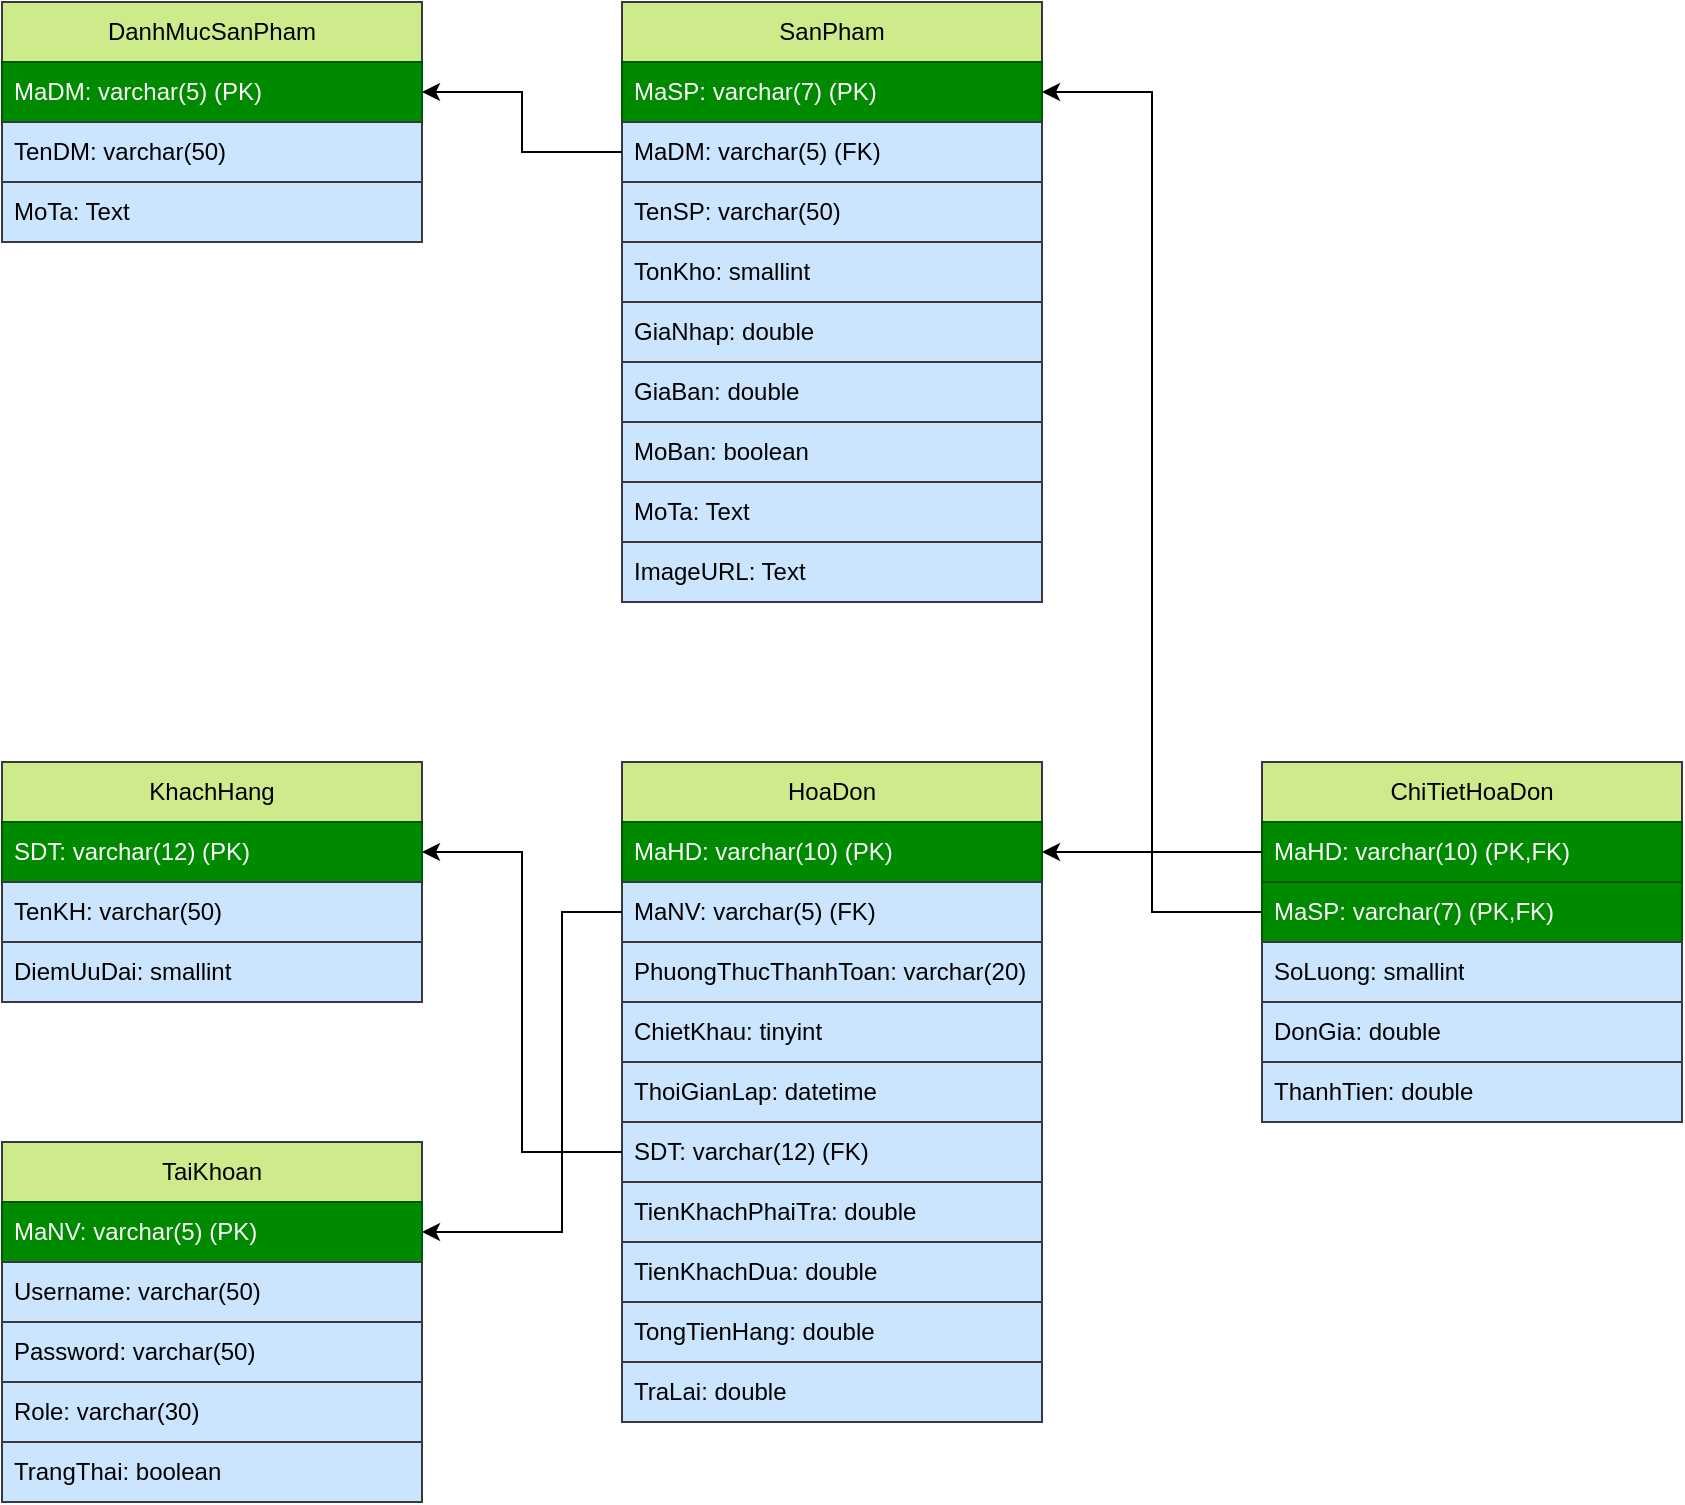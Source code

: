 <mxfile version="24.1.0" type="github">
  <diagram name="Page-1" id="WA5ubFRTKD3QvkJJHdfj">
    <mxGraphModel dx="954" dy="1747" grid="1" gridSize="10" guides="1" tooltips="1" connect="1" arrows="1" fold="1" page="1" pageScale="1" pageWidth="850" pageHeight="1100" math="0" shadow="0">
      <root>
        <mxCell id="0" />
        <mxCell id="1" parent="0" />
        <mxCell id="VPe-4zBBqvTvoNfRuDdH-1" value="HoaDon" style="swimlane;fontStyle=0;childLayout=stackLayout;horizontal=1;startSize=30;horizontalStack=0;resizeParent=1;resizeParentMax=0;resizeLast=0;collapsible=1;marginBottom=0;whiteSpace=wrap;html=1;fillColor=#cdeb8b;strokeColor=#36393d;" vertex="1" parent="1">
          <mxGeometry x="310" y="260" width="210" height="330" as="geometry" />
        </mxCell>
        <mxCell id="VPe-4zBBqvTvoNfRuDdH-2" value="MaHD: varchar(10) (PK)" style="text;strokeColor=#005700;fillColor=#008a00;align=left;verticalAlign=middle;spacingLeft=4;spacingRight=4;overflow=hidden;points=[[0,0.5],[1,0.5]];portConstraint=eastwest;rotatable=0;whiteSpace=wrap;html=1;fontColor=#ffffff;" vertex="1" parent="VPe-4zBBqvTvoNfRuDdH-1">
          <mxGeometry y="30" width="210" height="30" as="geometry" />
        </mxCell>
        <mxCell id="VPe-4zBBqvTvoNfRuDdH-7" value="MaNV: varchar(5) (FK)" style="text;strokeColor=#36393d;fillColor=#cce5ff;align=left;verticalAlign=middle;spacingLeft=4;spacingRight=4;overflow=hidden;points=[[0,0.5],[1,0.5]];portConstraint=eastwest;rotatable=0;whiteSpace=wrap;html=1;" vertex="1" parent="VPe-4zBBqvTvoNfRuDdH-1">
          <mxGeometry y="60" width="210" height="30" as="geometry" />
        </mxCell>
        <mxCell id="VPe-4zBBqvTvoNfRuDdH-3" value="PhuongThucThanhToan: varchar(20)" style="text;strokeColor=#36393d;fillColor=#cce5ff;align=left;verticalAlign=middle;spacingLeft=4;spacingRight=4;overflow=hidden;points=[[0,0.5],[1,0.5]];portConstraint=eastwest;rotatable=0;whiteSpace=wrap;html=1;" vertex="1" parent="VPe-4zBBqvTvoNfRuDdH-1">
          <mxGeometry y="90" width="210" height="30" as="geometry" />
        </mxCell>
        <mxCell id="VPe-4zBBqvTvoNfRuDdH-5" value="ChietKhau: tinyint" style="text;strokeColor=#36393d;fillColor=#cce5ff;align=left;verticalAlign=middle;spacingLeft=4;spacingRight=4;overflow=hidden;points=[[0,0.5],[1,0.5]];portConstraint=eastwest;rotatable=0;whiteSpace=wrap;html=1;" vertex="1" parent="VPe-4zBBqvTvoNfRuDdH-1">
          <mxGeometry y="120" width="210" height="30" as="geometry" />
        </mxCell>
        <mxCell id="VPe-4zBBqvTvoNfRuDdH-6" value="ThoiGianLap: datetime" style="text;strokeColor=#36393d;fillColor=#cce5ff;align=left;verticalAlign=middle;spacingLeft=4;spacingRight=4;overflow=hidden;points=[[0,0.5],[1,0.5]];portConstraint=eastwest;rotatable=0;whiteSpace=wrap;html=1;" vertex="1" parent="VPe-4zBBqvTvoNfRuDdH-1">
          <mxGeometry y="150" width="210" height="30" as="geometry" />
        </mxCell>
        <mxCell id="VPe-4zBBqvTvoNfRuDdH-8" value="SDT: varchar(12) (FK)" style="text;strokeColor=#36393d;fillColor=#cce5ff;align=left;verticalAlign=middle;spacingLeft=4;spacingRight=4;overflow=hidden;points=[[0,0.5],[1,0.5]];portConstraint=eastwest;rotatable=0;whiteSpace=wrap;html=1;" vertex="1" parent="VPe-4zBBqvTvoNfRuDdH-1">
          <mxGeometry y="180" width="210" height="30" as="geometry" />
        </mxCell>
        <mxCell id="VPe-4zBBqvTvoNfRuDdH-10" value="TienKhachPhaiTra: double" style="text;strokeColor=#36393d;fillColor=#cce5ff;align=left;verticalAlign=middle;spacingLeft=4;spacingRight=4;overflow=hidden;points=[[0,0.5],[1,0.5]];portConstraint=eastwest;rotatable=0;whiteSpace=wrap;html=1;" vertex="1" parent="VPe-4zBBqvTvoNfRuDdH-1">
          <mxGeometry y="210" width="210" height="30" as="geometry" />
        </mxCell>
        <mxCell id="VPe-4zBBqvTvoNfRuDdH-9" value="TienKhachDua: double" style="text;strokeColor=#36393d;fillColor=#cce5ff;align=left;verticalAlign=middle;spacingLeft=4;spacingRight=4;overflow=hidden;points=[[0,0.5],[1,0.5]];portConstraint=eastwest;rotatable=0;whiteSpace=wrap;html=1;" vertex="1" parent="VPe-4zBBqvTvoNfRuDdH-1">
          <mxGeometry y="240" width="210" height="30" as="geometry" />
        </mxCell>
        <mxCell id="VPe-4zBBqvTvoNfRuDdH-11" value="TongTienHang: double" style="text;strokeColor=#36393d;fillColor=#cce5ff;align=left;verticalAlign=middle;spacingLeft=4;spacingRight=4;overflow=hidden;points=[[0,0.5],[1,0.5]];portConstraint=eastwest;rotatable=0;whiteSpace=wrap;html=1;" vertex="1" parent="VPe-4zBBqvTvoNfRuDdH-1">
          <mxGeometry y="270" width="210" height="30" as="geometry" />
        </mxCell>
        <mxCell id="VPe-4zBBqvTvoNfRuDdH-4" value="TraLai: double" style="text;strokeColor=#36393d;fillColor=#cce5ff;align=left;verticalAlign=middle;spacingLeft=4;spacingRight=4;overflow=hidden;points=[[0,0.5],[1,0.5]];portConstraint=eastwest;rotatable=0;whiteSpace=wrap;html=1;" vertex="1" parent="VPe-4zBBqvTvoNfRuDdH-1">
          <mxGeometry y="300" width="210" height="30" as="geometry" />
        </mxCell>
        <mxCell id="VPe-4zBBqvTvoNfRuDdH-12" value="ChiTietHoaDon" style="swimlane;fontStyle=0;childLayout=stackLayout;horizontal=1;startSize=30;horizontalStack=0;resizeParent=1;resizeParentMax=0;resizeLast=0;collapsible=1;marginBottom=0;whiteSpace=wrap;html=1;fillColor=#cdeb8b;strokeColor=#36393d;" vertex="1" parent="1">
          <mxGeometry x="630" y="260" width="210" height="180" as="geometry" />
        </mxCell>
        <mxCell id="VPe-4zBBqvTvoNfRuDdH-13" value="MaHD: varchar(10) (PK,FK)" style="text;strokeColor=#005700;fillColor=#008a00;align=left;verticalAlign=middle;spacingLeft=4;spacingRight=4;overflow=hidden;points=[[0,0.5],[1,0.5]];portConstraint=eastwest;rotatable=0;whiteSpace=wrap;html=1;fontColor=#ffffff;" vertex="1" parent="VPe-4zBBqvTvoNfRuDdH-12">
          <mxGeometry y="30" width="210" height="30" as="geometry" />
        </mxCell>
        <mxCell id="VPe-4zBBqvTvoNfRuDdH-14" value="MaSP: varchar(7) (PK,FK)" style="text;strokeColor=#005700;fillColor=#008a00;align=left;verticalAlign=middle;spacingLeft=4;spacingRight=4;overflow=hidden;points=[[0,0.5],[1,0.5]];portConstraint=eastwest;rotatable=0;whiteSpace=wrap;html=1;fontColor=#ffffff;" vertex="1" parent="VPe-4zBBqvTvoNfRuDdH-12">
          <mxGeometry y="60" width="210" height="30" as="geometry" />
        </mxCell>
        <mxCell id="VPe-4zBBqvTvoNfRuDdH-15" value="SoLuong: smallint" style="text;strokeColor=#36393d;fillColor=#cce5ff;align=left;verticalAlign=middle;spacingLeft=4;spacingRight=4;overflow=hidden;points=[[0,0.5],[1,0.5]];portConstraint=eastwest;rotatable=0;whiteSpace=wrap;html=1;" vertex="1" parent="VPe-4zBBqvTvoNfRuDdH-12">
          <mxGeometry y="90" width="210" height="30" as="geometry" />
        </mxCell>
        <mxCell id="VPe-4zBBqvTvoNfRuDdH-16" value="DonGia: double" style="text;strokeColor=#36393d;fillColor=#cce5ff;align=left;verticalAlign=middle;spacingLeft=4;spacingRight=4;overflow=hidden;points=[[0,0.5],[1,0.5]];portConstraint=eastwest;rotatable=0;whiteSpace=wrap;html=1;" vertex="1" parent="VPe-4zBBqvTvoNfRuDdH-12">
          <mxGeometry y="120" width="210" height="30" as="geometry" />
        </mxCell>
        <mxCell id="VPe-4zBBqvTvoNfRuDdH-17" value="ThanhTien: double" style="text;strokeColor=#36393d;fillColor=#cce5ff;align=left;verticalAlign=middle;spacingLeft=4;spacingRight=4;overflow=hidden;points=[[0,0.5],[1,0.5]];portConstraint=eastwest;rotatable=0;whiteSpace=wrap;html=1;" vertex="1" parent="VPe-4zBBqvTvoNfRuDdH-12">
          <mxGeometry y="150" width="210" height="30" as="geometry" />
        </mxCell>
        <mxCell id="VPe-4zBBqvTvoNfRuDdH-23" style="edgeStyle=orthogonalEdgeStyle;rounded=0;orthogonalLoop=1;jettySize=auto;html=1;exitX=0;exitY=0.5;exitDx=0;exitDy=0;entryX=1;entryY=0.5;entryDx=0;entryDy=0;" edge="1" parent="1" source="VPe-4zBBqvTvoNfRuDdH-13" target="VPe-4zBBqvTvoNfRuDdH-2">
          <mxGeometry relative="1" as="geometry" />
        </mxCell>
        <mxCell id="VPe-4zBBqvTvoNfRuDdH-24" value="KhachHang" style="swimlane;fontStyle=0;childLayout=stackLayout;horizontal=1;startSize=30;horizontalStack=0;resizeParent=1;resizeParentMax=0;resizeLast=0;collapsible=1;marginBottom=0;whiteSpace=wrap;html=1;fillColor=#cdeb8b;strokeColor=#36393d;" vertex="1" parent="1">
          <mxGeometry y="260" width="210" height="120" as="geometry" />
        </mxCell>
        <mxCell id="VPe-4zBBqvTvoNfRuDdH-25" value="SDT: varchar(12) (PK)" style="text;strokeColor=#005700;fillColor=#008a00;align=left;verticalAlign=middle;spacingLeft=4;spacingRight=4;overflow=hidden;points=[[0,0.5],[1,0.5]];portConstraint=eastwest;rotatable=0;whiteSpace=wrap;html=1;fontColor=#ffffff;" vertex="1" parent="VPe-4zBBqvTvoNfRuDdH-24">
          <mxGeometry y="30" width="210" height="30" as="geometry" />
        </mxCell>
        <mxCell id="VPe-4zBBqvTvoNfRuDdH-26" value="TenKH: varchar(50)" style="text;strokeColor=#36393d;fillColor=#cce5ff;align=left;verticalAlign=middle;spacingLeft=4;spacingRight=4;overflow=hidden;points=[[0,0.5],[1,0.5]];portConstraint=eastwest;rotatable=0;whiteSpace=wrap;html=1;" vertex="1" parent="VPe-4zBBqvTvoNfRuDdH-24">
          <mxGeometry y="60" width="210" height="30" as="geometry" />
        </mxCell>
        <mxCell id="VPe-4zBBqvTvoNfRuDdH-27" value="DiemUuDai: smallint" style="text;strokeColor=#36393d;fillColor=#cce5ff;align=left;verticalAlign=middle;spacingLeft=4;spacingRight=4;overflow=hidden;points=[[0,0.5],[1,0.5]];portConstraint=eastwest;rotatable=0;whiteSpace=wrap;html=1;" vertex="1" parent="VPe-4zBBqvTvoNfRuDdH-24">
          <mxGeometry y="90" width="210" height="30" as="geometry" />
        </mxCell>
        <mxCell id="VPe-4zBBqvTvoNfRuDdH-31" value="SanPham" style="swimlane;fontStyle=0;childLayout=stackLayout;horizontal=1;startSize=30;horizontalStack=0;resizeParent=1;resizeParentMax=0;resizeLast=0;collapsible=1;marginBottom=0;whiteSpace=wrap;html=1;fillColor=#cdeb8b;strokeColor=#36393d;" vertex="1" parent="1">
          <mxGeometry x="310" y="-120" width="210" height="300" as="geometry" />
        </mxCell>
        <mxCell id="VPe-4zBBqvTvoNfRuDdH-32" value="MaSP: varchar(7) (PK)" style="text;strokeColor=#005700;fillColor=#008a00;align=left;verticalAlign=middle;spacingLeft=4;spacingRight=4;overflow=hidden;points=[[0,0.5],[1,0.5]];portConstraint=eastwest;rotatable=0;whiteSpace=wrap;html=1;fontColor=#ffffff;" vertex="1" parent="VPe-4zBBqvTvoNfRuDdH-31">
          <mxGeometry y="30" width="210" height="30" as="geometry" />
        </mxCell>
        <mxCell id="VPe-4zBBqvTvoNfRuDdH-53" value="MaDM: varchar(5) (FK)" style="text;strokeColor=#36393d;fillColor=#cce5ff;align=left;verticalAlign=middle;spacingLeft=4;spacingRight=4;overflow=hidden;points=[[0,0.5],[1,0.5]];portConstraint=eastwest;rotatable=0;whiteSpace=wrap;html=1;" vertex="1" parent="VPe-4zBBqvTvoNfRuDdH-31">
          <mxGeometry y="60" width="210" height="30" as="geometry" />
        </mxCell>
        <mxCell id="VPe-4zBBqvTvoNfRuDdH-57" value="TenSP: varchar(50)" style="text;strokeColor=#36393d;fillColor=#cce5ff;align=left;verticalAlign=middle;spacingLeft=4;spacingRight=4;overflow=hidden;points=[[0,0.5],[1,0.5]];portConstraint=eastwest;rotatable=0;whiteSpace=wrap;html=1;" vertex="1" parent="VPe-4zBBqvTvoNfRuDdH-31">
          <mxGeometry y="90" width="210" height="30" as="geometry" />
        </mxCell>
        <mxCell id="VPe-4zBBqvTvoNfRuDdH-36" value="TonKho: smallint" style="text;strokeColor=#36393d;fillColor=#cce5ff;align=left;verticalAlign=middle;spacingLeft=4;spacingRight=4;overflow=hidden;points=[[0,0.5],[1,0.5]];portConstraint=eastwest;rotatable=0;whiteSpace=wrap;html=1;" vertex="1" parent="VPe-4zBBqvTvoNfRuDdH-31">
          <mxGeometry y="120" width="210" height="30" as="geometry" />
        </mxCell>
        <mxCell id="VPe-4zBBqvTvoNfRuDdH-55" value="GiaNhap: double" style="text;strokeColor=#36393d;fillColor=#cce5ff;align=left;verticalAlign=middle;spacingLeft=4;spacingRight=4;overflow=hidden;points=[[0,0.5],[1,0.5]];portConstraint=eastwest;rotatable=0;whiteSpace=wrap;html=1;" vertex="1" parent="VPe-4zBBqvTvoNfRuDdH-31">
          <mxGeometry y="150" width="210" height="30" as="geometry" />
        </mxCell>
        <mxCell id="VPe-4zBBqvTvoNfRuDdH-56" value="GiaBan: double" style="text;strokeColor=#36393d;fillColor=#cce5ff;align=left;verticalAlign=middle;spacingLeft=4;spacingRight=4;overflow=hidden;points=[[0,0.5],[1,0.5]];portConstraint=eastwest;rotatable=0;whiteSpace=wrap;html=1;" vertex="1" parent="VPe-4zBBqvTvoNfRuDdH-31">
          <mxGeometry y="180" width="210" height="30" as="geometry" />
        </mxCell>
        <mxCell id="VPe-4zBBqvTvoNfRuDdH-58" value="MoBan: bool&lt;span style=&quot;caret-color: rgba(0, 0, 0, 0); color: rgba(0, 0, 0, 0); font-family: monospace; font-size: 0px; white-space: nowrap;&quot;&gt;%3CmxGraphModel%3E%3Croot%3E%3CmxCell%20id%3D%220%22%2F%3E%3CmxCell%20id%3D%221%22%20parent%3D%220%22%2F%3E%3CmxCell%20id%3D%222%22%20value%3D%22GiaNhap%3A%20float%22%20style%3D%22text%3BstrokeColor%3D%2336393d%3BfillColor%3D%23cce5ff%3Balign%3Dleft%3BverticalAlign%3Dmiddle%3BspacingLeft%3D4%3BspacingRight%3D4%3Boverflow%3Dhidden%3Bpoints%3D%5B%5B0%2C0.5%5D%2C%5B1%2C0.5%5D%5D%3BportConstraint%3Deastwest%3Brotatable%3D0%3BwhiteSpace%3Dwrap%3Bhtml%3D1%3B%22%20vertex%3D%221%22%20parent%3D%221%22%3E%3CmxGeometry%20x%3D%22310%22%20y%3D%22120%22%20width%3D%22210%22%20height%3D%2230%22%20as%3D%22geometry%22%2F%3E%3C%2FmxCell%3E%3C%2Froot%3E%3C%2FmxGraphModel%3E&lt;/span&gt;ean" style="text;strokeColor=#36393d;fillColor=#cce5ff;align=left;verticalAlign=middle;spacingLeft=4;spacingRight=4;overflow=hidden;points=[[0,0.5],[1,0.5]];portConstraint=eastwest;rotatable=0;whiteSpace=wrap;html=1;" vertex="1" parent="VPe-4zBBqvTvoNfRuDdH-31">
          <mxGeometry y="210" width="210" height="30" as="geometry" />
        </mxCell>
        <mxCell id="VPe-4zBBqvTvoNfRuDdH-61" value="MoTa: Text" style="text;strokeColor=#36393d;fillColor=#cce5ff;align=left;verticalAlign=middle;spacingLeft=4;spacingRight=4;overflow=hidden;points=[[0,0.5],[1,0.5]];portConstraint=eastwest;rotatable=0;whiteSpace=wrap;html=1;" vertex="1" parent="VPe-4zBBqvTvoNfRuDdH-31">
          <mxGeometry y="240" width="210" height="30" as="geometry" />
        </mxCell>
        <mxCell id="VPe-4zBBqvTvoNfRuDdH-59" value="ImageURL: Text" style="text;strokeColor=#36393d;fillColor=#cce5ff;align=left;verticalAlign=middle;spacingLeft=4;spacingRight=4;overflow=hidden;points=[[0,0.5],[1,0.5]];portConstraint=eastwest;rotatable=0;whiteSpace=wrap;html=1;" vertex="1" parent="VPe-4zBBqvTvoNfRuDdH-31">
          <mxGeometry y="270" width="210" height="30" as="geometry" />
        </mxCell>
        <mxCell id="VPe-4zBBqvTvoNfRuDdH-38" style="edgeStyle=orthogonalEdgeStyle;rounded=0;orthogonalLoop=1;jettySize=auto;html=1;exitX=0;exitY=0.5;exitDx=0;exitDy=0;entryX=1;entryY=0.5;entryDx=0;entryDy=0;" edge="1" parent="1" source="VPe-4zBBqvTvoNfRuDdH-8" target="VPe-4zBBqvTvoNfRuDdH-25">
          <mxGeometry relative="1" as="geometry" />
        </mxCell>
        <mxCell id="VPe-4zBBqvTvoNfRuDdH-39" value="TaiKhoan" style="swimlane;fontStyle=0;childLayout=stackLayout;horizontal=1;startSize=30;horizontalStack=0;resizeParent=1;resizeParentMax=0;resizeLast=0;collapsible=1;marginBottom=0;whiteSpace=wrap;html=1;fillColor=#cdeb8b;strokeColor=#36393d;" vertex="1" parent="1">
          <mxGeometry y="450" width="210" height="180" as="geometry" />
        </mxCell>
        <mxCell id="VPe-4zBBqvTvoNfRuDdH-40" value="MaNV: varchar(5) (PK)" style="text;strokeColor=#005700;fillColor=#008a00;align=left;verticalAlign=middle;spacingLeft=4;spacingRight=4;overflow=hidden;points=[[0,0.5],[1,0.5]];portConstraint=eastwest;rotatable=0;whiteSpace=wrap;html=1;fontColor=#ffffff;" vertex="1" parent="VPe-4zBBqvTvoNfRuDdH-39">
          <mxGeometry y="30" width="210" height="30" as="geometry" />
        </mxCell>
        <mxCell id="VPe-4zBBqvTvoNfRuDdH-41" value="Username: varchar(50)" style="text;strokeColor=#36393d;fillColor=#cce5ff;align=left;verticalAlign=middle;spacingLeft=4;spacingRight=4;overflow=hidden;points=[[0,0.5],[1,0.5]];portConstraint=eastwest;rotatable=0;whiteSpace=wrap;html=1;" vertex="1" parent="VPe-4zBBqvTvoNfRuDdH-39">
          <mxGeometry y="60" width="210" height="30" as="geometry" />
        </mxCell>
        <mxCell id="VPe-4zBBqvTvoNfRuDdH-42" value="Password: varchar(50)" style="text;strokeColor=#36393d;fillColor=#cce5ff;align=left;verticalAlign=middle;spacingLeft=4;spacingRight=4;overflow=hidden;points=[[0,0.5],[1,0.5]];portConstraint=eastwest;rotatable=0;whiteSpace=wrap;html=1;" vertex="1" parent="VPe-4zBBqvTvoNfRuDdH-39">
          <mxGeometry y="90" width="210" height="30" as="geometry" />
        </mxCell>
        <mxCell id="VPe-4zBBqvTvoNfRuDdH-43" value="Role: varchar(30)" style="text;strokeColor=#36393d;fillColor=#cce5ff;align=left;verticalAlign=middle;spacingLeft=4;spacingRight=4;overflow=hidden;points=[[0,0.5],[1,0.5]];portConstraint=eastwest;rotatable=0;whiteSpace=wrap;html=1;" vertex="1" parent="VPe-4zBBqvTvoNfRuDdH-39">
          <mxGeometry y="120" width="210" height="30" as="geometry" />
        </mxCell>
        <mxCell id="VPe-4zBBqvTvoNfRuDdH-44" value="TrangThai: boolean" style="text;strokeColor=#36393d;fillColor=#cce5ff;align=left;verticalAlign=middle;spacingLeft=4;spacingRight=4;overflow=hidden;points=[[0,0.5],[1,0.5]];portConstraint=eastwest;rotatable=0;whiteSpace=wrap;html=1;" vertex="1" parent="VPe-4zBBqvTvoNfRuDdH-39">
          <mxGeometry y="150" width="210" height="30" as="geometry" />
        </mxCell>
        <mxCell id="VPe-4zBBqvTvoNfRuDdH-45" style="edgeStyle=orthogonalEdgeStyle;rounded=0;orthogonalLoop=1;jettySize=auto;html=1;exitX=1;exitY=0.25;exitDx=0;exitDy=0;entryX=1;entryY=0.5;entryDx=0;entryDy=0;" edge="1" parent="VPe-4zBBqvTvoNfRuDdH-39" source="VPe-4zBBqvTvoNfRuDdH-39" target="VPe-4zBBqvTvoNfRuDdH-40">
          <mxGeometry relative="1" as="geometry" />
        </mxCell>
        <mxCell id="VPe-4zBBqvTvoNfRuDdH-46" style="edgeStyle=orthogonalEdgeStyle;rounded=0;orthogonalLoop=1;jettySize=auto;html=1;exitX=0;exitY=0.5;exitDx=0;exitDy=0;entryX=1;entryY=0.25;entryDx=0;entryDy=0;" edge="1" parent="1" source="VPe-4zBBqvTvoNfRuDdH-7" target="VPe-4zBBqvTvoNfRuDdH-39">
          <mxGeometry relative="1" as="geometry">
            <mxPoint x="270" y="550" as="targetPoint" />
            <Array as="points">
              <mxPoint x="280" y="335" />
              <mxPoint x="280" y="495" />
            </Array>
          </mxGeometry>
        </mxCell>
        <mxCell id="VPe-4zBBqvTvoNfRuDdH-47" value="DanhMucSanPham" style="swimlane;fontStyle=0;childLayout=stackLayout;horizontal=1;startSize=30;horizontalStack=0;resizeParent=1;resizeParentMax=0;resizeLast=0;collapsible=1;marginBottom=0;whiteSpace=wrap;html=1;fillColor=#cdeb8b;strokeColor=#36393d;" vertex="1" parent="1">
          <mxGeometry y="-120" width="210" height="120" as="geometry" />
        </mxCell>
        <mxCell id="VPe-4zBBqvTvoNfRuDdH-48" value="MaDM: varchar(5) (PK)" style="text;strokeColor=#005700;fillColor=#008a00;align=left;verticalAlign=middle;spacingLeft=4;spacingRight=4;overflow=hidden;points=[[0,0.5],[1,0.5]];portConstraint=eastwest;rotatable=0;whiteSpace=wrap;html=1;fontColor=#ffffff;" vertex="1" parent="VPe-4zBBqvTvoNfRuDdH-47">
          <mxGeometry y="30" width="210" height="30" as="geometry" />
        </mxCell>
        <mxCell id="VPe-4zBBqvTvoNfRuDdH-49" value="TenDM: varchar(50)" style="text;strokeColor=#36393d;fillColor=#cce5ff;align=left;verticalAlign=middle;spacingLeft=4;spacingRight=4;overflow=hidden;points=[[0,0.5],[1,0.5]];portConstraint=eastwest;rotatable=0;whiteSpace=wrap;html=1;" vertex="1" parent="VPe-4zBBqvTvoNfRuDdH-47">
          <mxGeometry y="60" width="210" height="30" as="geometry" />
        </mxCell>
        <mxCell id="VPe-4zBBqvTvoNfRuDdH-50" value="MoTa: Text" style="text;strokeColor=#36393d;fillColor=#cce5ff;align=left;verticalAlign=middle;spacingLeft=4;spacingRight=4;overflow=hidden;points=[[0,0.5],[1,0.5]];portConstraint=eastwest;rotatable=0;whiteSpace=wrap;html=1;" vertex="1" parent="VPe-4zBBqvTvoNfRuDdH-47">
          <mxGeometry y="90" width="210" height="30" as="geometry" />
        </mxCell>
        <mxCell id="VPe-4zBBqvTvoNfRuDdH-60" style="edgeStyle=orthogonalEdgeStyle;rounded=0;orthogonalLoop=1;jettySize=auto;html=1;exitX=0;exitY=0.5;exitDx=0;exitDy=0;entryX=1;entryY=0.5;entryDx=0;entryDy=0;" edge="1" parent="1" source="VPe-4zBBqvTvoNfRuDdH-14" target="VPe-4zBBqvTvoNfRuDdH-32">
          <mxGeometry relative="1" as="geometry" />
        </mxCell>
        <mxCell id="VPe-4zBBqvTvoNfRuDdH-63" style="edgeStyle=orthogonalEdgeStyle;rounded=0;orthogonalLoop=1;jettySize=auto;html=1;exitX=0;exitY=0.5;exitDx=0;exitDy=0;entryX=1;entryY=0.5;entryDx=0;entryDy=0;" edge="1" parent="1" source="VPe-4zBBqvTvoNfRuDdH-53" target="VPe-4zBBqvTvoNfRuDdH-48">
          <mxGeometry relative="1" as="geometry" />
        </mxCell>
      </root>
    </mxGraphModel>
  </diagram>
</mxfile>
